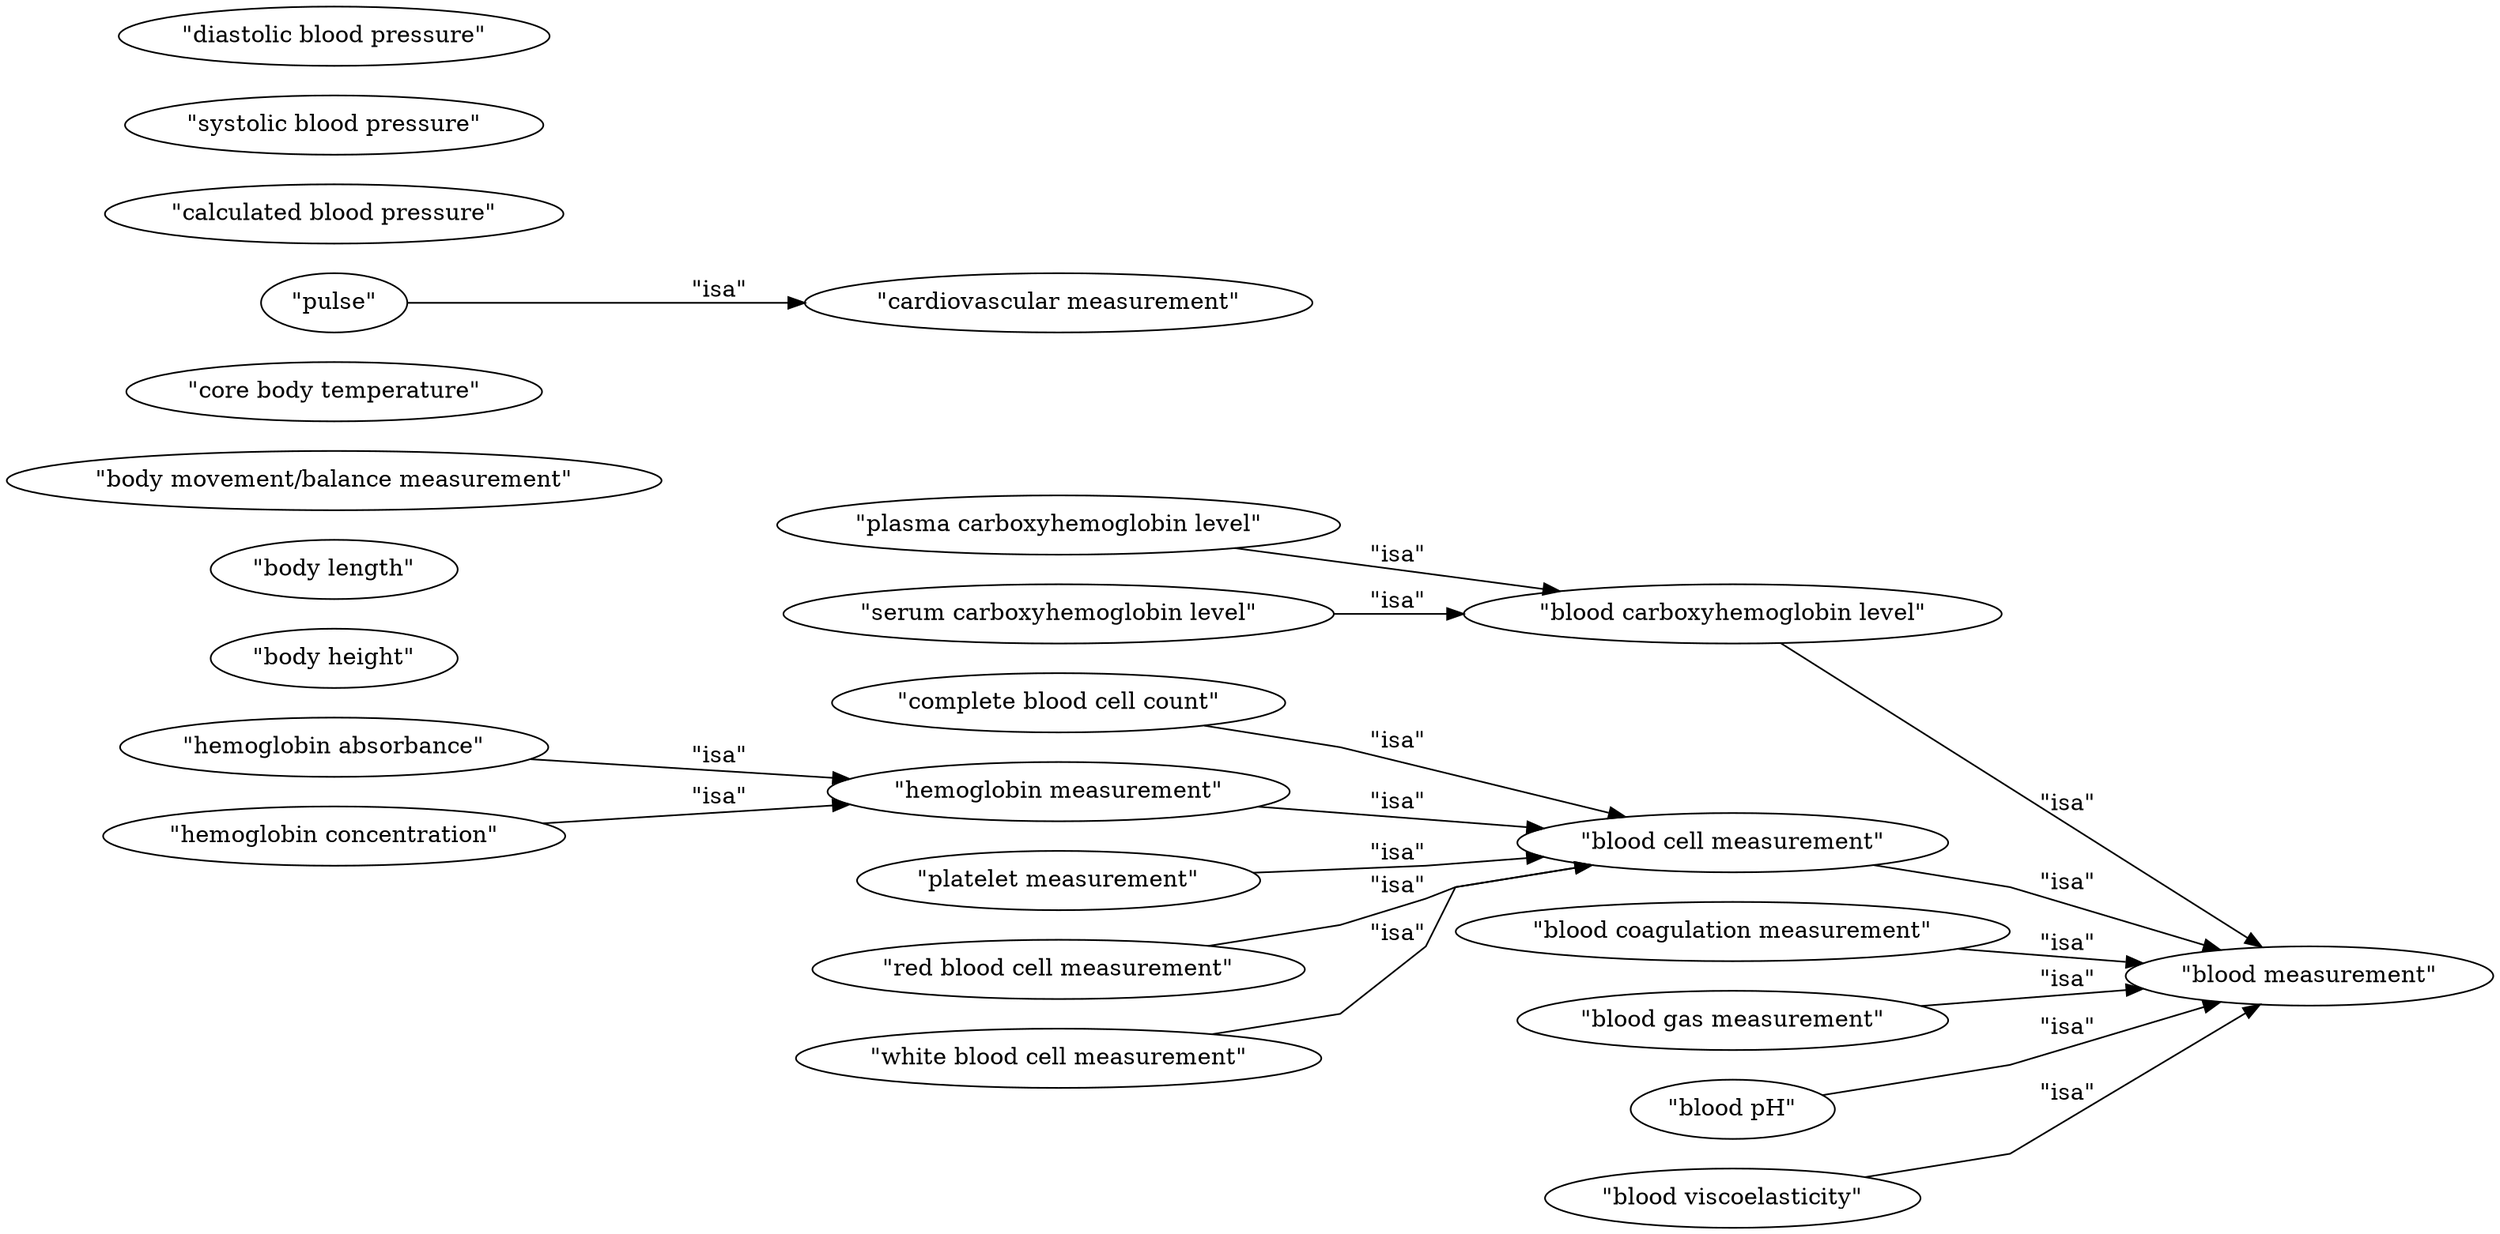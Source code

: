 digraph G {
  splines=polyline;
  rankdir=LR;
  "blood measurement" [ label="\"blood measurement\"" ];
  "blood carboxyhemoglobin level" [ label="\"blood carboxyhemoglobin level\"" ];
  "plasma carboxyhemoglobin level" [ label="\"plasma carboxyhemoglobin level\"" ];
  "serum carboxyhemoglobin level" [ label="\"serum carboxyhemoglobin level\"" ];
  "blood cell measurement" [ label="\"blood cell measurement\"" ];
  "complete blood cell count" [ label="\"complete blood cell count\"" ];
  "hemoglobin measurement" [ label="\"hemoglobin measurement\"" ];
  "hemoglobin absorbance" [ label="\"hemoglobin absorbance\"" ];
  "hemoglobin concentration" [ label="\"hemoglobin concentration\"" ];
  "platelet measurement" [ label="\"platelet measurement\"" ];
  "red blood cell measurement" [ label="\"red blood cell measurement\"" ];
  "white blood cell measurement" [ label="\"white blood cell measurement\"" ];
  "blood coagulation measurement" [ label="\"blood coagulation measurement\"" ];
  "blood gas measurement" [ label="\"blood gas measurement\"" ];
  "blood pH" [ label="\"blood pH\"" ];
  "blood viscoelasticity" [ label="\"blood viscoelasticity\"" ];
  "body height" [ label="\"body height\"" ];
  "body length" [ label="\"body length\"" ];
  "body movement/balance measurement" [ label="\"body movement/balance measurement\"" ];
  "core body temperature" [ label="\"core body temperature\"" ];
  "cardiovascular measurement" [ label="\"cardiovascular measurement\"" ];
  "calculated blood pressure" [ label="\"calculated blood pressure\"" ];
  "systolic blood pressure" [ label="\"systolic blood pressure\"" ];
  "diastolic blood pressure" [ label="\"diastolic blood pressure\"" ];
  "pulse" [ label="\"pulse\"" ];
  "blood carboxyhemoglobin level" -> "blood measurement" [ label="\"isa\"" ];
  "plasma carboxyhemoglobin level" -> "blood carboxyhemoglobin level" [ label="\"isa\"" ];
  "serum carboxyhemoglobin level" -> "blood carboxyhemoglobin level" [ label="\"isa\"" ];
  "blood cell measurement" -> "blood measurement" [ label="\"isa\"" ];
  "complete blood cell count" -> "blood cell measurement" [ label="\"isa\"" ];
  "hemoglobin measurement" -> "blood cell measurement" [ label="\"isa\"" ];
  "hemoglobin absorbance" -> "hemoglobin measurement" [ label="\"isa\"" ];
  "hemoglobin concentration" -> "hemoglobin measurement" [ label="\"isa\"" ];
  "platelet measurement" -> "blood cell measurement" [ label="\"isa\"" ];
  "red blood cell measurement" -> "blood cell measurement" [ label="\"isa\"" ];
  "white blood cell measurement" -> "blood cell measurement" [ label="\"isa\"" ];
  "blood coagulation measurement" -> "blood measurement" [ label="\"isa\"" ];
  "blood gas measurement" -> "blood measurement" [ label="\"isa\"" ];
  "blood pH" -> "blood measurement" [ label="\"isa\"" ];
  "blood viscoelasticity" -> "blood measurement" [ label="\"isa\"" ];
  "pulse" -> "cardiovascular measurement" [ label="\"isa\"" ];
}
